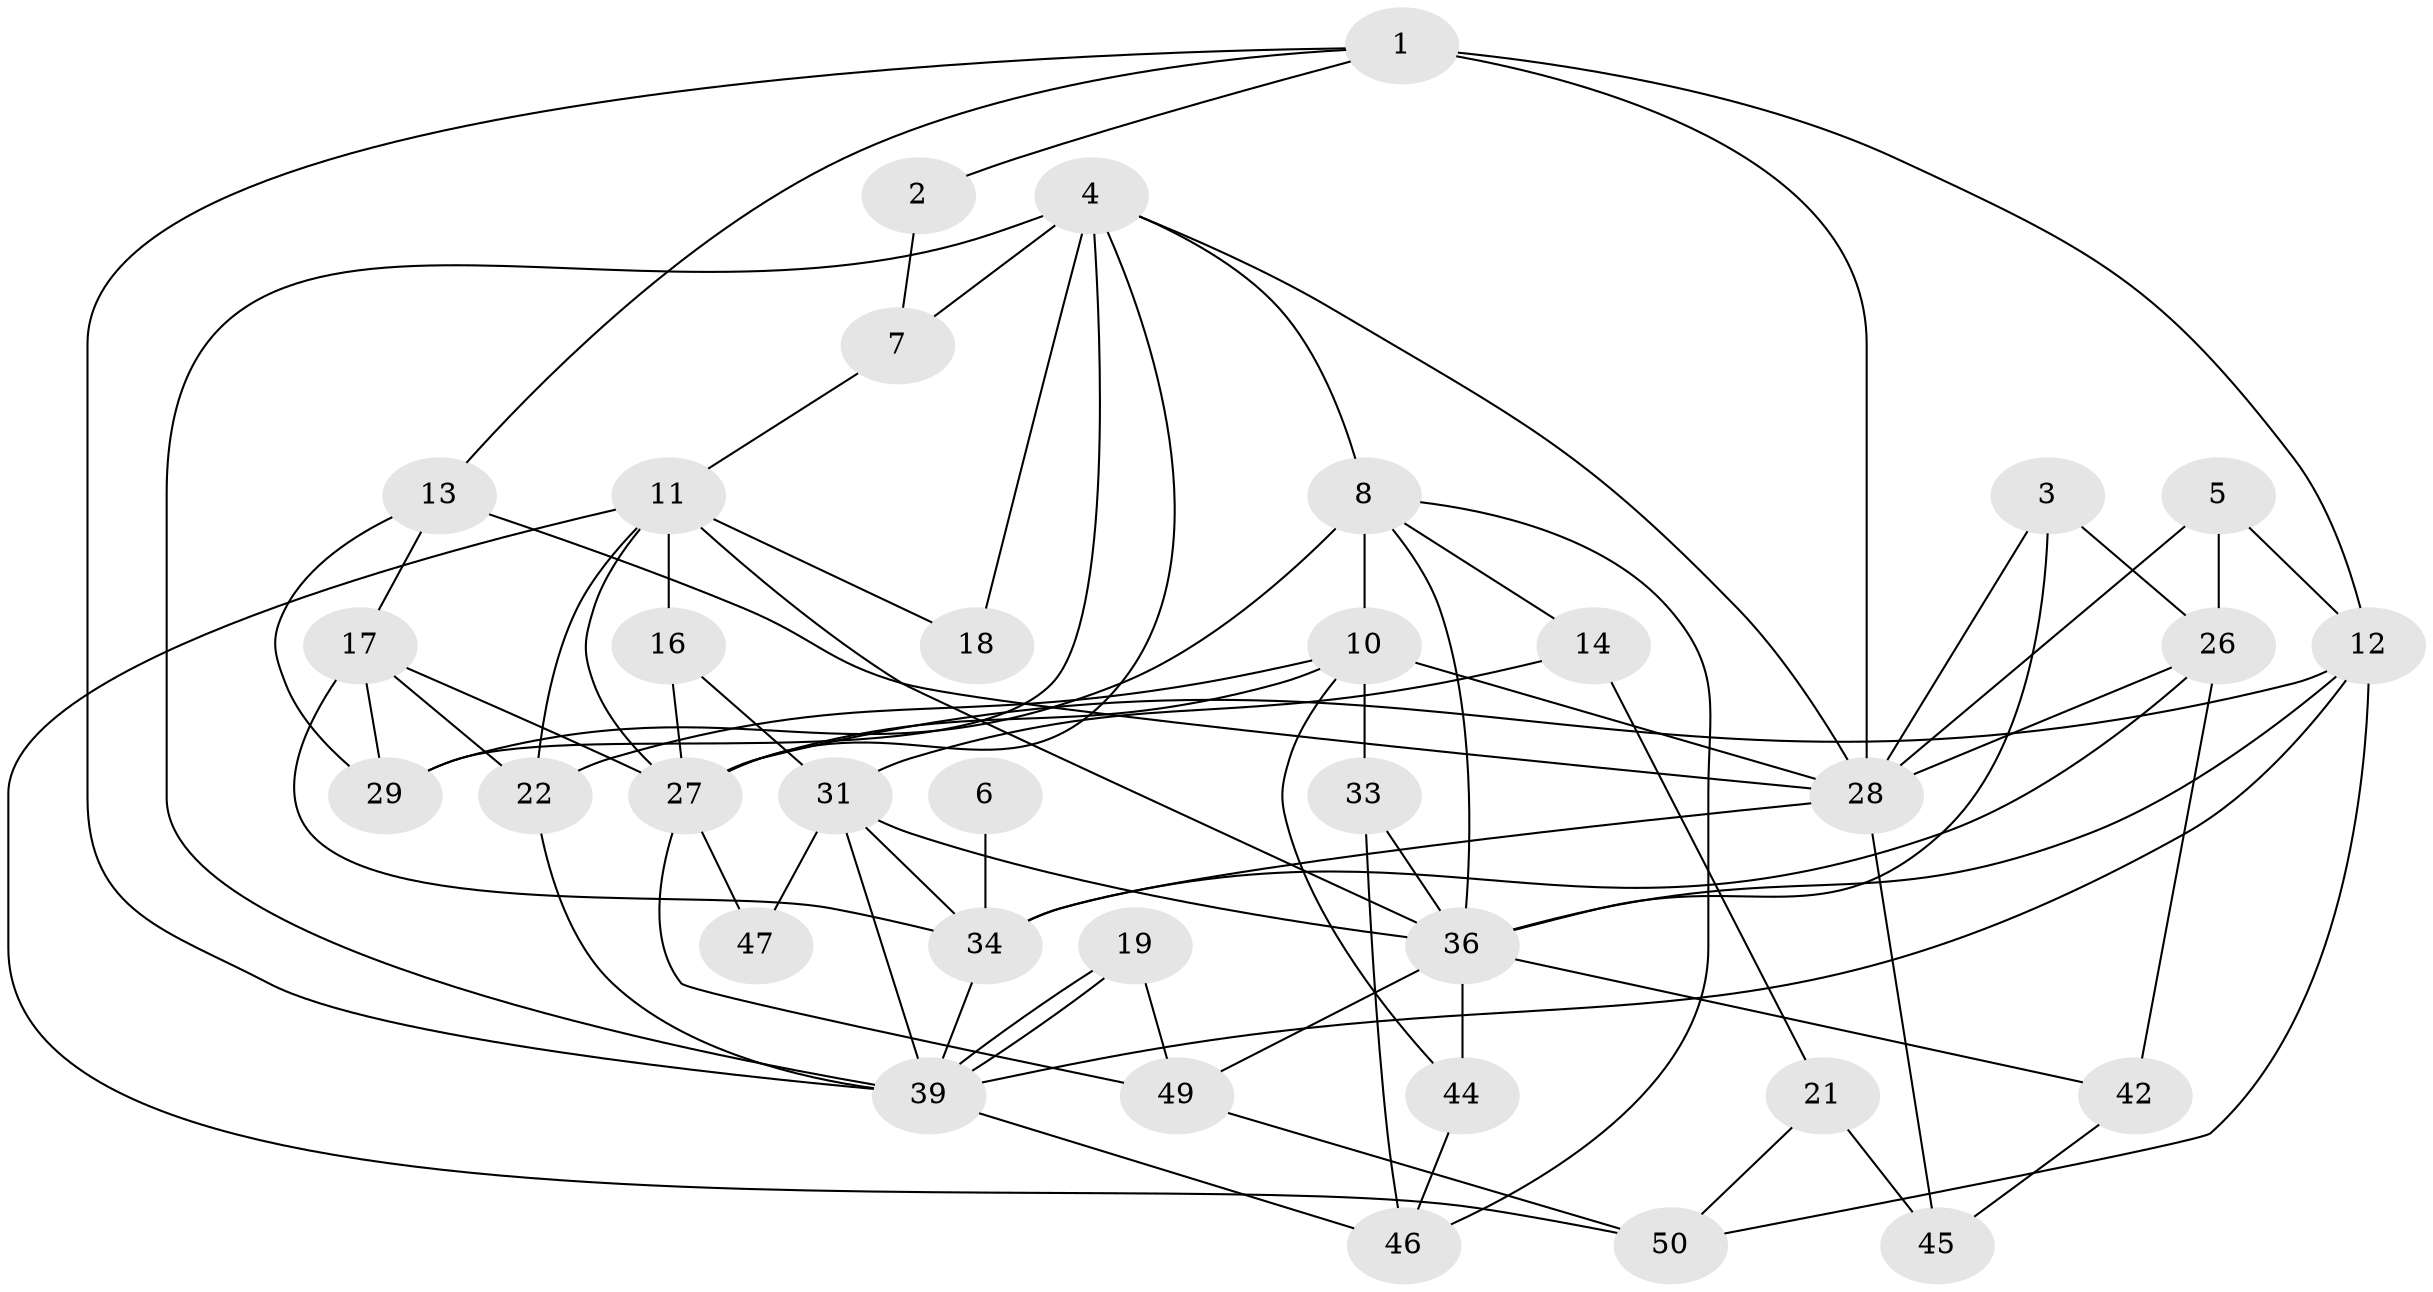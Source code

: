 // Generated by graph-tools (version 1.1) at 2025/23/03/03/25 07:23:55]
// undirected, 35 vertices, 79 edges
graph export_dot {
graph [start="1"]
  node [color=gray90,style=filled];
  1 [super="+23"];
  2;
  3;
  4 [super="+9"];
  5;
  6;
  7;
  8 [super="+20"];
  10 [super="+43"];
  11 [super="+25"];
  12 [super="+15"];
  13 [super="+24"];
  14;
  16 [super="+35"];
  17;
  18;
  19;
  21;
  22;
  26 [super="+38"];
  27 [super="+37"];
  28 [super="+32"];
  29 [super="+30"];
  31 [super="+40"];
  33;
  34 [super="+41"];
  36 [super="+51"];
  39 [super="+48"];
  42;
  44;
  45;
  46;
  47;
  49;
  50;
  1 -- 28 [weight=2];
  1 -- 12;
  1 -- 2;
  1 -- 13;
  1 -- 39;
  2 -- 7;
  3 -- 28;
  3 -- 26 [weight=2];
  3 -- 36;
  4 -- 39 [weight=2];
  4 -- 7;
  4 -- 28;
  4 -- 29;
  4 -- 8 [weight=2];
  4 -- 18;
  4 -- 27;
  5 -- 26;
  5 -- 12;
  5 -- 28;
  6 -- 34 [weight=2];
  7 -- 11;
  8 -- 46;
  8 -- 14;
  8 -- 36;
  8 -- 10;
  8 -- 29;
  10 -- 28;
  10 -- 22;
  10 -- 27;
  10 -- 33;
  10 -- 44;
  11 -- 22;
  11 -- 18;
  11 -- 16;
  11 -- 50;
  11 -- 36;
  11 -- 27;
  12 -- 50;
  12 -- 27;
  12 -- 36;
  12 -- 39;
  13 -- 17;
  13 -- 29;
  13 -- 28;
  14 -- 21;
  14 -- 31;
  16 -- 27;
  16 -- 31;
  17 -- 27;
  17 -- 22;
  17 -- 34;
  17 -- 29;
  19 -- 39;
  19 -- 39;
  19 -- 49;
  21 -- 45;
  21 -- 50;
  22 -- 39;
  26 -- 42 [weight=2];
  26 -- 28 [weight=2];
  26 -- 34;
  27 -- 47;
  27 -- 49;
  28 -- 34;
  28 -- 45;
  31 -- 36;
  31 -- 34;
  31 -- 47;
  31 -- 39;
  33 -- 46;
  33 -- 36;
  34 -- 39;
  36 -- 42;
  36 -- 49;
  36 -- 44;
  39 -- 46;
  42 -- 45;
  44 -- 46;
  49 -- 50;
}
